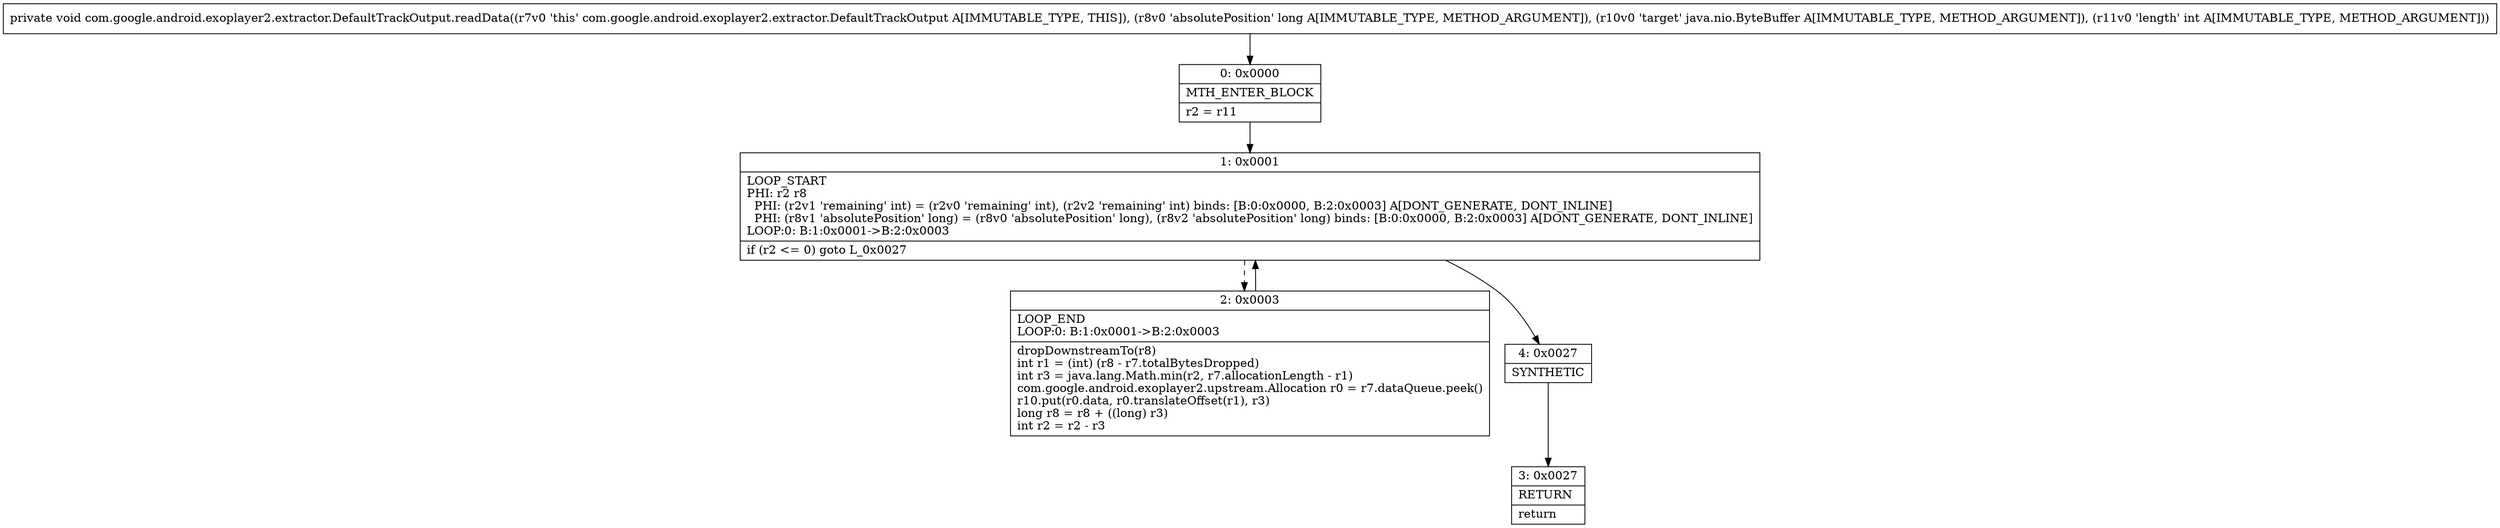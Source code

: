 digraph "CFG forcom.google.android.exoplayer2.extractor.DefaultTrackOutput.readData(JLjava\/nio\/ByteBuffer;I)V" {
Node_0 [shape=record,label="{0\:\ 0x0000|MTH_ENTER_BLOCK\l|r2 = r11\l}"];
Node_1 [shape=record,label="{1\:\ 0x0001|LOOP_START\lPHI: r2 r8 \l  PHI: (r2v1 'remaining' int) = (r2v0 'remaining' int), (r2v2 'remaining' int) binds: [B:0:0x0000, B:2:0x0003] A[DONT_GENERATE, DONT_INLINE]\l  PHI: (r8v1 'absolutePosition' long) = (r8v0 'absolutePosition' long), (r8v2 'absolutePosition' long) binds: [B:0:0x0000, B:2:0x0003] A[DONT_GENERATE, DONT_INLINE]\lLOOP:0: B:1:0x0001\-\>B:2:0x0003\l|if (r2 \<= 0) goto L_0x0027\l}"];
Node_2 [shape=record,label="{2\:\ 0x0003|LOOP_END\lLOOP:0: B:1:0x0001\-\>B:2:0x0003\l|dropDownstreamTo(r8)\lint r1 = (int) (r8 \- r7.totalBytesDropped)\lint r3 = java.lang.Math.min(r2, r7.allocationLength \- r1)\lcom.google.android.exoplayer2.upstream.Allocation r0 = r7.dataQueue.peek()\lr10.put(r0.data, r0.translateOffset(r1), r3)\llong r8 = r8 + ((long) r3)\lint r2 = r2 \- r3\l}"];
Node_3 [shape=record,label="{3\:\ 0x0027|RETURN\l|return\l}"];
Node_4 [shape=record,label="{4\:\ 0x0027|SYNTHETIC\l}"];
MethodNode[shape=record,label="{private void com.google.android.exoplayer2.extractor.DefaultTrackOutput.readData((r7v0 'this' com.google.android.exoplayer2.extractor.DefaultTrackOutput A[IMMUTABLE_TYPE, THIS]), (r8v0 'absolutePosition' long A[IMMUTABLE_TYPE, METHOD_ARGUMENT]), (r10v0 'target' java.nio.ByteBuffer A[IMMUTABLE_TYPE, METHOD_ARGUMENT]), (r11v0 'length' int A[IMMUTABLE_TYPE, METHOD_ARGUMENT])) }"];
MethodNode -> Node_0;
Node_0 -> Node_1;
Node_1 -> Node_2[style=dashed];
Node_1 -> Node_4;
Node_2 -> Node_1;
Node_4 -> Node_3;
}

